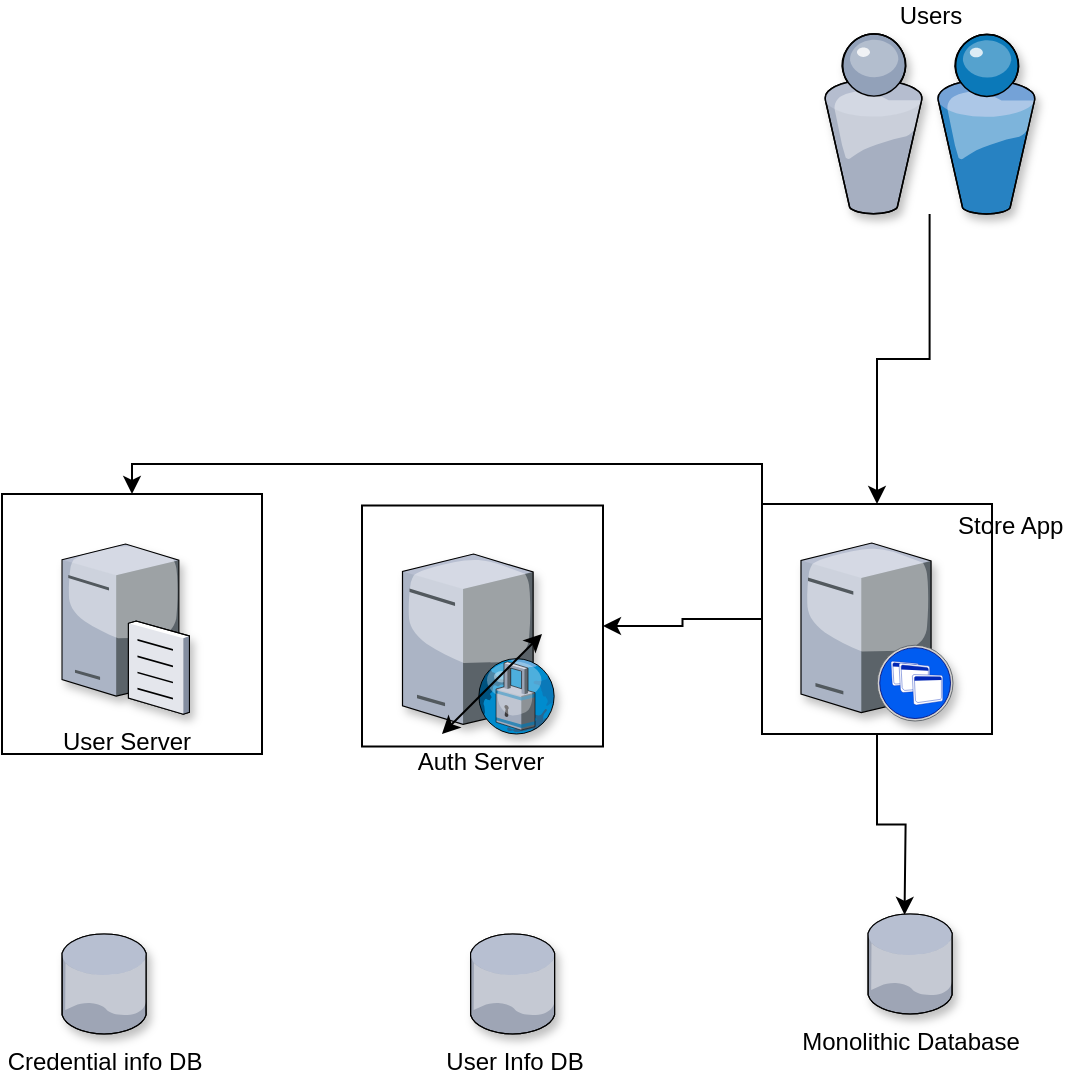 <mxfile version="15.0.3" type="device"><diagram name="Page-1" id="822b0af5-4adb-64df-f703-e8dfc1f81529"><mxGraphModel dx="1387" dy="801" grid="1" gridSize="10" guides="1" tooltips="1" connect="1" arrows="1" fold="1" page="1" pageScale="1" pageWidth="1100" pageHeight="850" background="#ffffff" math="0" shadow="0"><root><mxCell id="0"/><mxCell id="1" parent="0"/><mxCell id="Vl1FlttooP2d9KW7fZJa-13" style="edgeStyle=orthogonalEdgeStyle;rounded=0;orthogonalLoop=1;jettySize=auto;html=1;exitX=0;exitY=0.5;exitDx=0;exitDy=0;entryX=1;entryY=0.5;entryDx=0;entryDy=0;" edge="1" parent="1" source="Vl1FlttooP2d9KW7fZJa-3" target="Vl1FlttooP2d9KW7fZJa-1"><mxGeometry relative="1" as="geometry"/></mxCell><mxCell id="Vl1FlttooP2d9KW7fZJa-14" style="edgeStyle=orthogonalEdgeStyle;rounded=0;orthogonalLoop=1;jettySize=auto;html=1;exitX=0;exitY=0;exitDx=0;exitDy=0;entryX=0.5;entryY=0;entryDx=0;entryDy=0;" edge="1" parent="1" source="Vl1FlttooP2d9KW7fZJa-3" target="Vl1FlttooP2d9KW7fZJa-2"><mxGeometry relative="1" as="geometry"/></mxCell><mxCell id="Vl1FlttooP2d9KW7fZJa-15" style="edgeStyle=orthogonalEdgeStyle;rounded=0;orthogonalLoop=1;jettySize=auto;html=1;exitX=0.5;exitY=1;exitDx=0;exitDy=0;" edge="1" parent="1" source="Vl1FlttooP2d9KW7fZJa-3"><mxGeometry relative="1" as="geometry"><mxPoint x="611.262" y="470.456" as="targetPoint"/></mxGeometry></mxCell><mxCell id="Vl1FlttooP2d9KW7fZJa-3" value="" style="whiteSpace=wrap;html=1;aspect=fixed;" vertex="1" parent="1"><mxGeometry x="540" y="265" width="115" height="115" as="geometry"/></mxCell><mxCell id="Vl1FlttooP2d9KW7fZJa-2" value="" style="whiteSpace=wrap;html=1;aspect=fixed;" vertex="1" parent="1"><mxGeometry x="160" y="260" width="130" height="130" as="geometry"/></mxCell><mxCell id="Vl1FlttooP2d9KW7fZJa-1" value="" style="whiteSpace=wrap;html=1;aspect=fixed;" vertex="1" parent="1"><mxGeometry x="340" y="265.75" width="120.5" height="120.5" as="geometry"/></mxCell><mxCell id="Vl1FlttooP2d9KW7fZJa-12" style="edgeStyle=orthogonalEdgeStyle;rounded=0;orthogonalLoop=1;jettySize=auto;html=1;entryX=0.5;entryY=0;entryDx=0;entryDy=0;" edge="1" parent="1" source="qooCzj0sSRNJPpl9ZEZt-1" target="Vl1FlttooP2d9KW7fZJa-3"><mxGeometry relative="1" as="geometry"/></mxCell><mxCell id="qooCzj0sSRNJPpl9ZEZt-1" value="Users" style="verticalLabelPosition=top;aspect=fixed;html=1;verticalAlign=bottom;strokeColor=none;align=center;outlineConnect=0;shape=mxgraph.citrix.users;shadow=1;labelPosition=center;" parent="1" vertex="1"><mxGeometry x="571" y="30" width="105.55" height="90" as="geometry"/></mxCell><mxCell id="qooCzj0sSRNJPpl9ZEZt-4" value="Monolithic Database" style="verticalLabelPosition=bottom;aspect=fixed;html=1;verticalAlign=top;strokeColor=none;align=center;outlineConnect=0;shape=mxgraph.citrix.database;shadow=1;" parent="1" vertex="1"><mxGeometry x="593" y="470" width="42.5" height="50" as="geometry"/></mxCell><mxCell id="qooCzj0sSRNJPpl9ZEZt-14" value="Auth Server" style="verticalLabelPosition=bottom;aspect=fixed;html=1;verticalAlign=top;strokeColor=none;align=center;outlineConnect=0;shape=mxgraph.citrix.proxy_server;fillColor=#ffffff;shadow=1;" parent="1" vertex="1"><mxGeometry x="360.25" y="290" width="76.5" height="90" as="geometry"/></mxCell><mxCell id="qooCzj0sSRNJPpl9ZEZt-16" value="User Server" style="verticalLabelPosition=bottom;aspect=fixed;html=1;verticalAlign=top;strokeColor=none;align=center;outlineConnect=0;shape=mxgraph.citrix.file_server;fillColor=#ffffff;shadow=1;" parent="1" vertex="1"><mxGeometry x="190" y="283" width="63.68" height="87" as="geometry"/></mxCell><mxCell id="qooCzj0sSRNJPpl9ZEZt-18" value="Store App" style="verticalLabelPosition=top;aspect=fixed;html=1;verticalAlign=bottom;strokeColor=none;align=left;outlineConnect=0;shape=mxgraph.citrix.xenapp_server;fillColor=#ffffff;shadow=1;labelPosition=right;" parent="1" vertex="1"><mxGeometry x="559.5" y="284.5" width="76" height="89" as="geometry"/></mxCell><mxCell id="Vl1FlttooP2d9KW7fZJa-4" value="User Info DB" style="verticalLabelPosition=bottom;aspect=fixed;html=1;verticalAlign=top;strokeColor=none;align=center;outlineConnect=0;shape=mxgraph.citrix.database;shadow=1;" vertex="1" parent="1"><mxGeometry x="394.25" y="480" width="42.5" height="50" as="geometry"/></mxCell><mxCell id="Vl1FlttooP2d9KW7fZJa-5" value="Credential info DB" style="verticalLabelPosition=bottom;aspect=fixed;html=1;verticalAlign=top;strokeColor=none;align=center;outlineConnect=0;shape=mxgraph.citrix.database;shadow=1;" vertex="1" parent="1"><mxGeometry x="190" y="480" width="42.5" height="50" as="geometry"/></mxCell><mxCell id="Vl1FlttooP2d9KW7fZJa-9" value="" style="endArrow=classic;startArrow=classic;html=1;" edge="1" parent="1"><mxGeometry width="50" height="50" relative="1" as="geometry"><mxPoint x="380" y="380" as="sourcePoint"/><mxPoint x="430" y="330" as="targetPoint"/></mxGeometry></mxCell></root></mxGraphModel></diagram></mxfile>